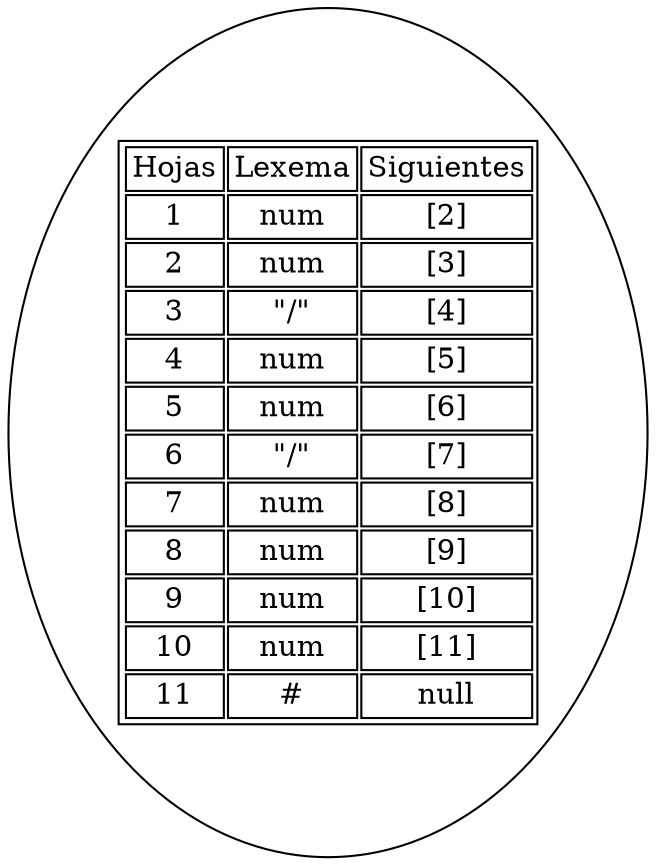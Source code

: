digraph Arbol_Sintactico{arset [label=<
        <TABLE ALIGN="LEFT">
            <TR>
                <TD>Hojas</TD>
                <TD>Lexema</TD>
                <TD>Siguientes</TD>
                  </TR><TR>
                <TD>1</TD>
                <TD>num</TD>
                <TD>[2]</TD>
            </TR><TR>
                <TD>2</TD>
                <TD>num</TD>
                <TD>[3]</TD>
            </TR><TR>
                <TD>3</TD>
                <TD>"/"</TD>
                <TD>[4]</TD>
            </TR><TR>
                <TD>4</TD>
                <TD>num</TD>
                <TD>[5]</TD>
            </TR><TR>
                <TD>5</TD>
                <TD>num</TD>
                <TD>[6]</TD>
            </TR><TR>
                <TD>6</TD>
                <TD>"/"</TD>
                <TD>[7]</TD>
            </TR><TR>
                <TD>7</TD>
                <TD>num</TD>
                <TD>[8]</TD>
            </TR><TR>
                <TD>8</TD>
                <TD>num</TD>
                <TD>[9]</TD>
            </TR><TR>
                <TD>9</TD>
                <TD>num</TD>
                <TD>[10]</TD>
            </TR><TR>
                <TD>10</TD>
                <TD>num</TD>
                <TD>[11]</TD>
            </TR><TR>
                <TD>11</TD>
                <TD>#</TD>
                <TD>null</TD>
            </TR></TABLE>
    >, ];}
